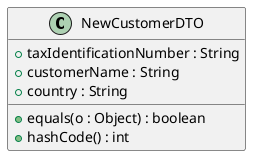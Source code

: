 @startuml
'https://plantuml.com/class-diagram

class NewCustomerDTO {
    + taxIdentificationNumber : String
    + customerName : String
    + country : String

    + equals(o : Object) : boolean
    + hashCode() : int
}

@enduml
